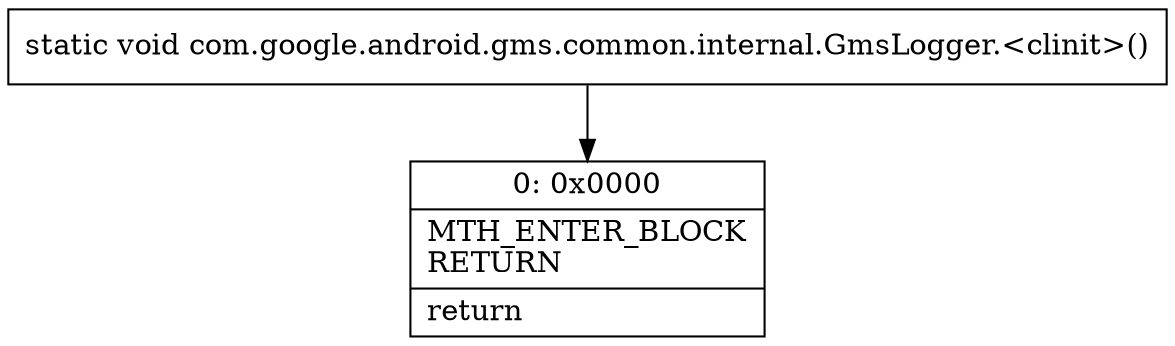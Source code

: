 digraph "CFG forcom.google.android.gms.common.internal.GmsLogger.\<clinit\>()V" {
Node_0 [shape=record,label="{0\:\ 0x0000|MTH_ENTER_BLOCK\lRETURN\l|return\l}"];
MethodNode[shape=record,label="{static void com.google.android.gms.common.internal.GmsLogger.\<clinit\>() }"];
MethodNode -> Node_0;
}

